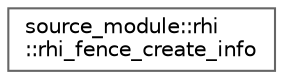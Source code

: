 digraph "类继承关系图"
{
 // LATEX_PDF_SIZE
  bgcolor="transparent";
  edge [fontname=Helvetica,fontsize=10,labelfontname=Helvetica,labelfontsize=10];
  node [fontname=Helvetica,fontsize=10,shape=box,height=0.2,width=0.4];
  rankdir="LR";
  Node0 [id="Node000000",label="source_module::rhi\l::rhi_fence_create_info",height=0.2,width=0.4,color="grey40", fillcolor="white", style="filled",URL="$structsource__module_1_1rhi_1_1rhi__fence__create__info.html",tooltip=" "];
}
